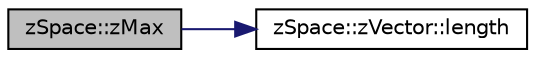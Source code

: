 digraph "zSpace::zMax"
{
 // LATEX_PDF_SIZE
  edge [fontname="Helvetica",fontsize="10",labelfontname="Helvetica",labelfontsize="10"];
  node [fontname="Helvetica",fontsize="10",shape=record];
  rankdir="LR";
  Node130 [label="zSpace::zMax",height=0.2,width=0.4,color="black", fillcolor="grey75", style="filled", fontcolor="black",tooltip="This method returns the maximum of the input container of zVectors."];
  Node130 -> Node131 [color="midnightblue",fontsize="10",style="solid",fontname="Helvetica"];
  Node131 [label="zSpace::zVector::length",height=0.2,width=0.4,color="black", fillcolor="white", style="filled",URL="$classz_space_1_1z_vector.html#aa3e1fd350f48b30428f95e716a4e3400",tooltip="This method returns the magnitude/length of the zVector."];
}
